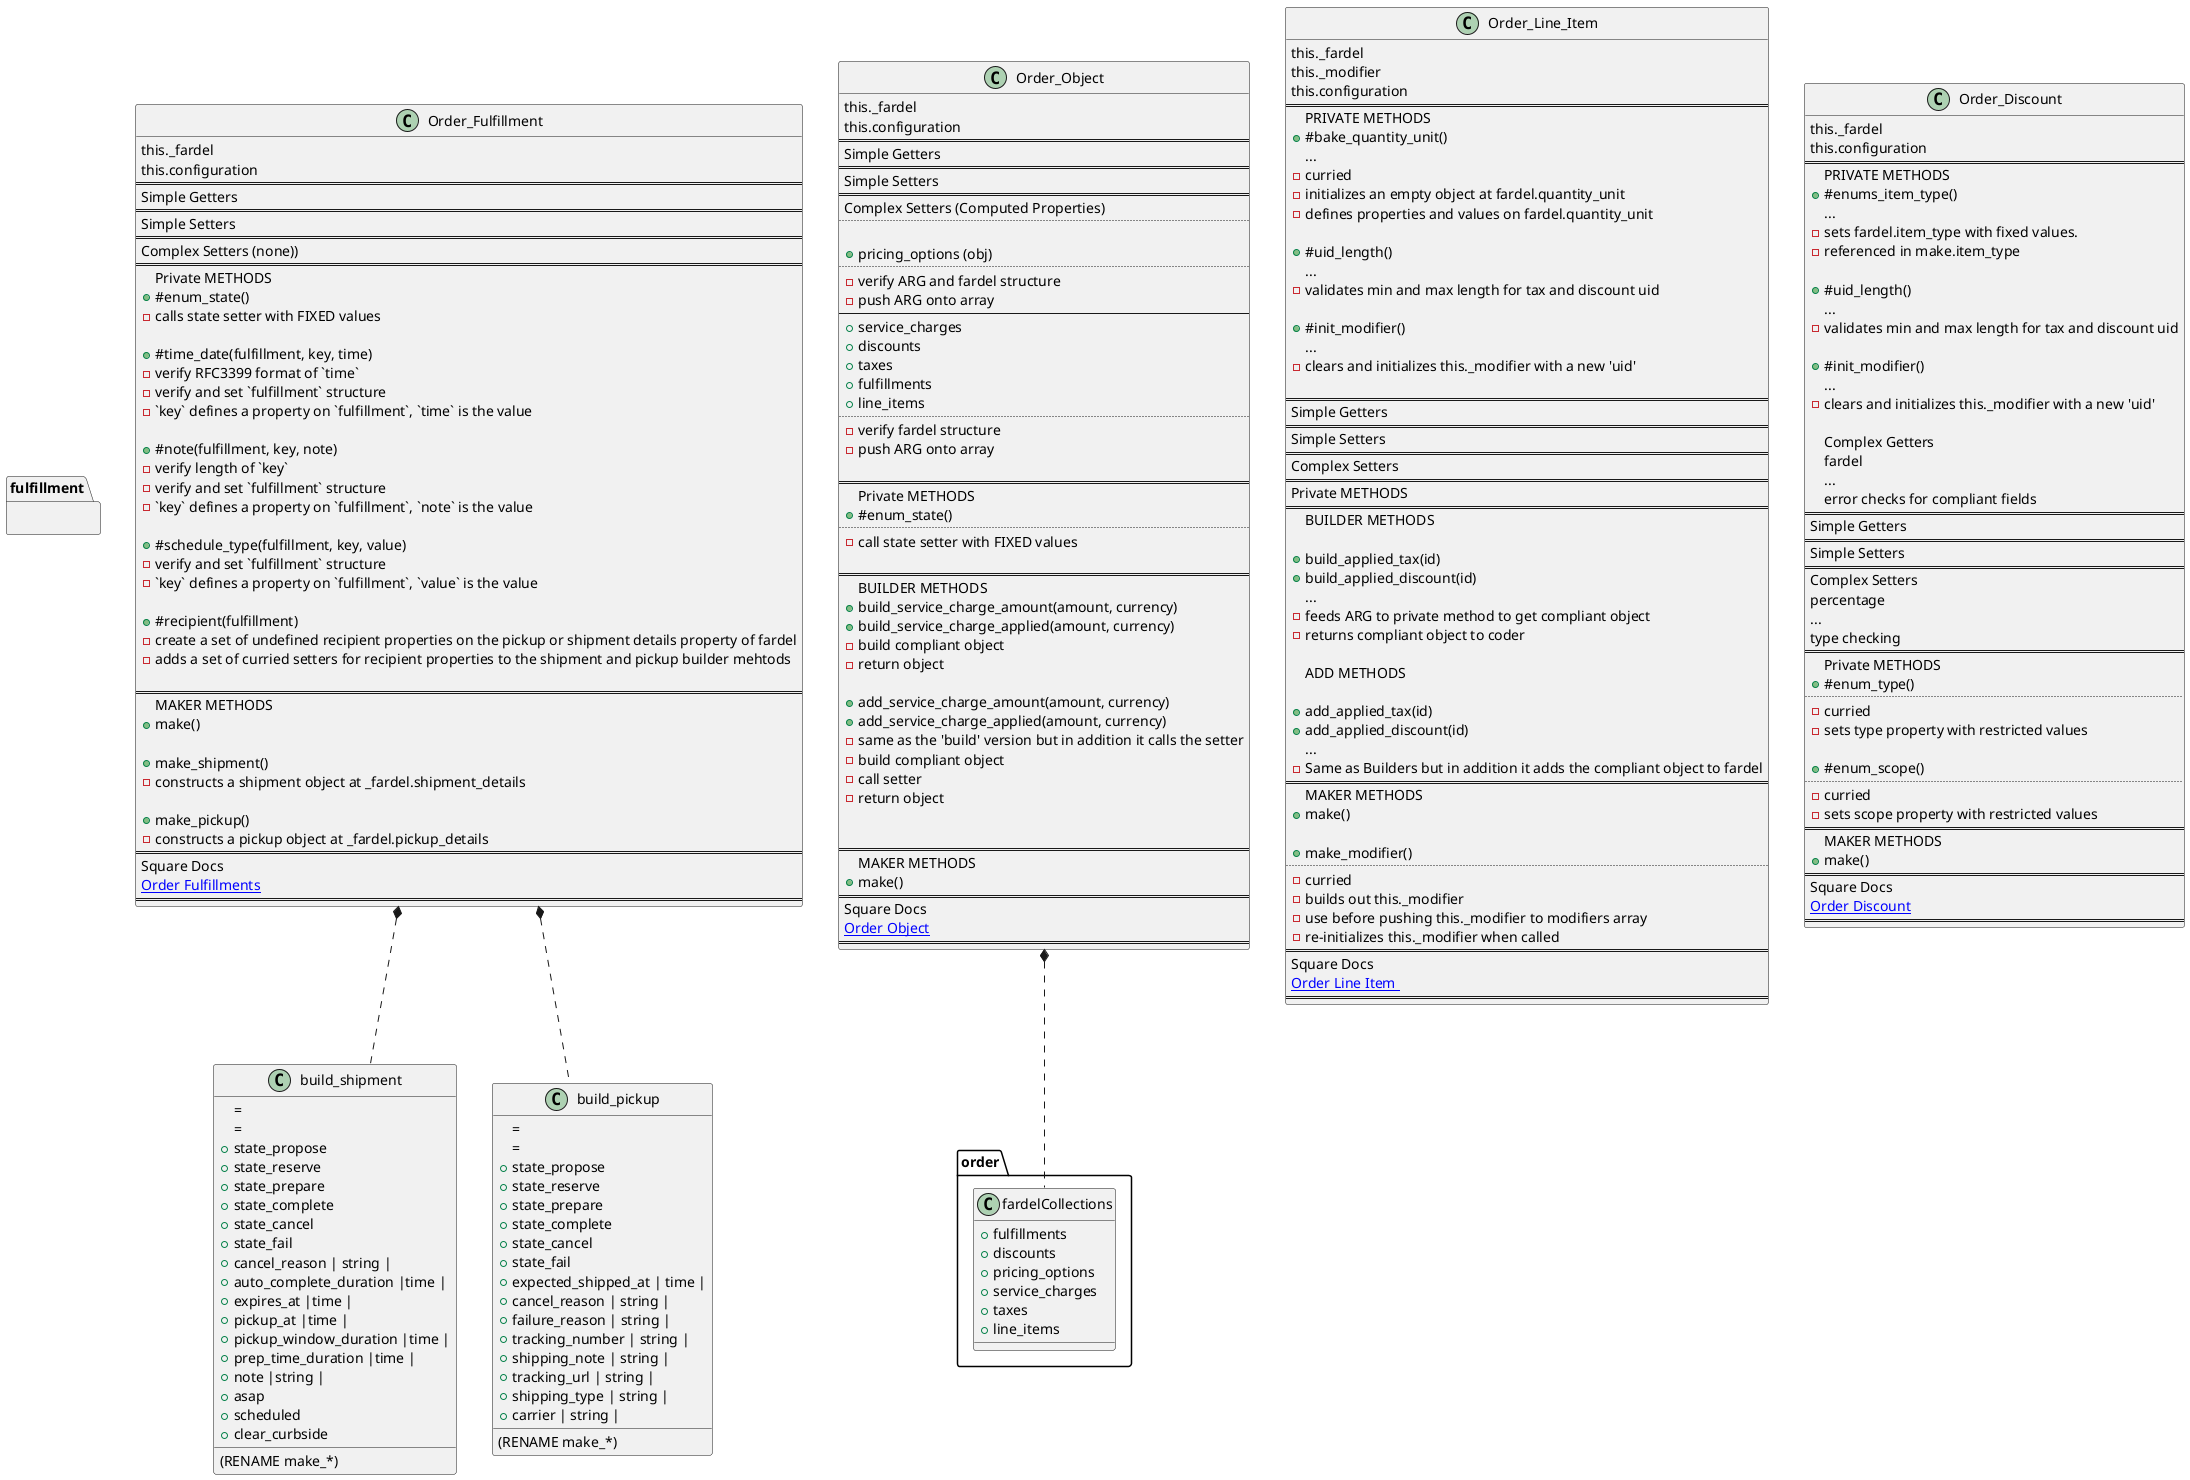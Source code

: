 @startuml
'https://plantuml.com/class-diagram


namespace fulfillment {
.Order_Fulfillment *.. .build_shipment
.Order_Fulfillment *.. .build_pickup
}

namespace order {
.Order_Object *.. fardelCollections

object fardelCollections{
  + fulfillments
  + discounts
  + pricing_options
  + service_charges
  + taxes
  + line_items
}

}

class Order_Object{
this._fardel
this.configuration
==
Simple Getters
==
Simple Setters
==
Complex Setters (Computed Properties)
..

+ pricing_options (obj)
..
- verify ARG and fardel structure
- push ARG onto array
--
+ service_charges
+ discounts
+ taxes
+ fulfillments
+ line_items
..
- verify fardel structure
- push ARG onto array

==
Private METHODS
+ #enum_state()
..
- call state setter with FIXED values

==
BUILDER METHODS
+ build_service_charge_amount(amount, currency)
+ build_service_charge_applied(amount, currency)
- build compliant object
- return object

+ add_service_charge_amount(amount, currency)
+ add_service_charge_applied(amount, currency)
- same as the 'build' version but in addition it calls the setter
- build compliant object
- call setter
- return object


==
MAKER METHODS
+ make()
==
Square Docs
[[https://developer.squareup.com/reference/square/objects/Order Order Object]]
==
}

class Order_Fulfillment {
this._fardel
this.configuration
==
Simple Getters
==
Simple Setters
==
Complex Setters (none))
==
Private METHODS
+#enum_state()
- calls state setter with FIXED values

+ #time_date(fulfillment, key, time)
- verify RFC3399 format of `time`
- verify and set `fulfillment` structure
- `key` defines a property on `fulfillment`, `time` is the value

+ #note(fulfillment, key, note)
- verify length of `key`
- verify and set `fulfillment` structure
- `key` defines a property on `fulfillment`, `note` is the value

+ #schedule_type(fulfillment, key, value)
- verify and set `fulfillment` structure
- `key` defines a property on `fulfillment`, `value` is the value

+ #recipient(fulfillment)
- create a set of undefined recipient properties on the pickup or shipment details property of fardel
- adds a set of curried setters for recipient properties to the shipment and pickup builder mehtods

==
MAKER METHODS
+ make()

+ make_shipment()
- constructs a shipment object at _fardel.shipment_details

+ make_pickup()
- constructs a pickup object at _fardel.pickup_details
==
Square Docs
[[https://developer.squareup.com/docs/orders-api/how-it-works#fulfillments Order Fulfillments]]
==
}

class Order_Line_Item {
this._fardel
this._modifier
this.configuration
==
PRIVATE METHODS
+#bake_quantity_unit()
...
- curried
- initializes an empty object at fardel.quantity_unit
- defines properties and values on fardel.quantity_unit

+#uid_length()
...
- validates min and max length for tax and discount uid

+#init_modifier()
...
 - clears and initializes this._modifier with a new 'uid'

==
Simple Getters
==
Simple Setters
==
Complex Setters
==
Private METHODS
==
BUILDER METHODS

+build_applied_tax(id)
+build_applied_discount(id)
...
- feeds ARG to private method to get compliant object
- returns compliant object to coder

ADD METHODS

+add_applied_tax(id)
+add_applied_discount(id)
...
- Same as Builders but in addition it adds the compliant object to fardel
==
MAKER METHODS
+ make()

+make_modifier()
..
- curried
- builds out this._modifier
- use before pushing this._modifier to modifiers array
- re-initializes this._modifier when called
==
Square Docs
[[https://developer.squareup.com/reference/square/objects/OrderLineItem Order Line Item ]]
==
}



class Order_Discount {
this._fardel
this.configuration
==
PRIVATE METHODS
+#enums_item_type()
...
- sets fardel.item_type with fixed values.
- referenced in make.item_type

+#uid_length()
...
- validates min and max length for tax and discount uid

+#init_modifier()
...
 - clears and initializes this._modifier with a new 'uid'

Complex Getters
fardel
...
error checks for compliant fields
==
Simple Getters
==
Simple Setters
==
Complex Setters
percentage
...
type checking
==
Private METHODS
+#enum_type()
..
- curried
- sets type property with restricted values

+#enum_scope()
..
- curried
- sets scope property with restricted values
==
MAKER METHODS
+ make()
==
Square Docs
[[https://developer.squareup.com/reference/square/objects/OrderLineItemDiscount Order Discount]]
==
}



object build_shipment {
=
(RENAME make_*)
=
+ state_propose
+ state_reserve
+ state_prepare
+ state_complete
+ state_cancel
+ state_fail
+ cancel_reason | string |
+ auto_complete_duration |time |
+ expires_at |time |
+ pickup_at |time |
+ pickup_window_duration |time |
+ prep_time_duration |time |
+ note |string |
+ asap
+ scheduled
+ clear_curbside

}

object build_pickup {
=
(RENAME make_*)
=

+ state_propose
+ state_reserve
+ state_prepare
+ state_complete
+ state_cancel
+ state_fail
+ expected_shipped_at | time |
+ cancel_reason | string |
+ failure_reason | string |
+ tracking_number | string |
+ shipping_note | string |
+ tracking_url | string |
+ shipping_type | string |
+ carrier | string |
}


@enduml